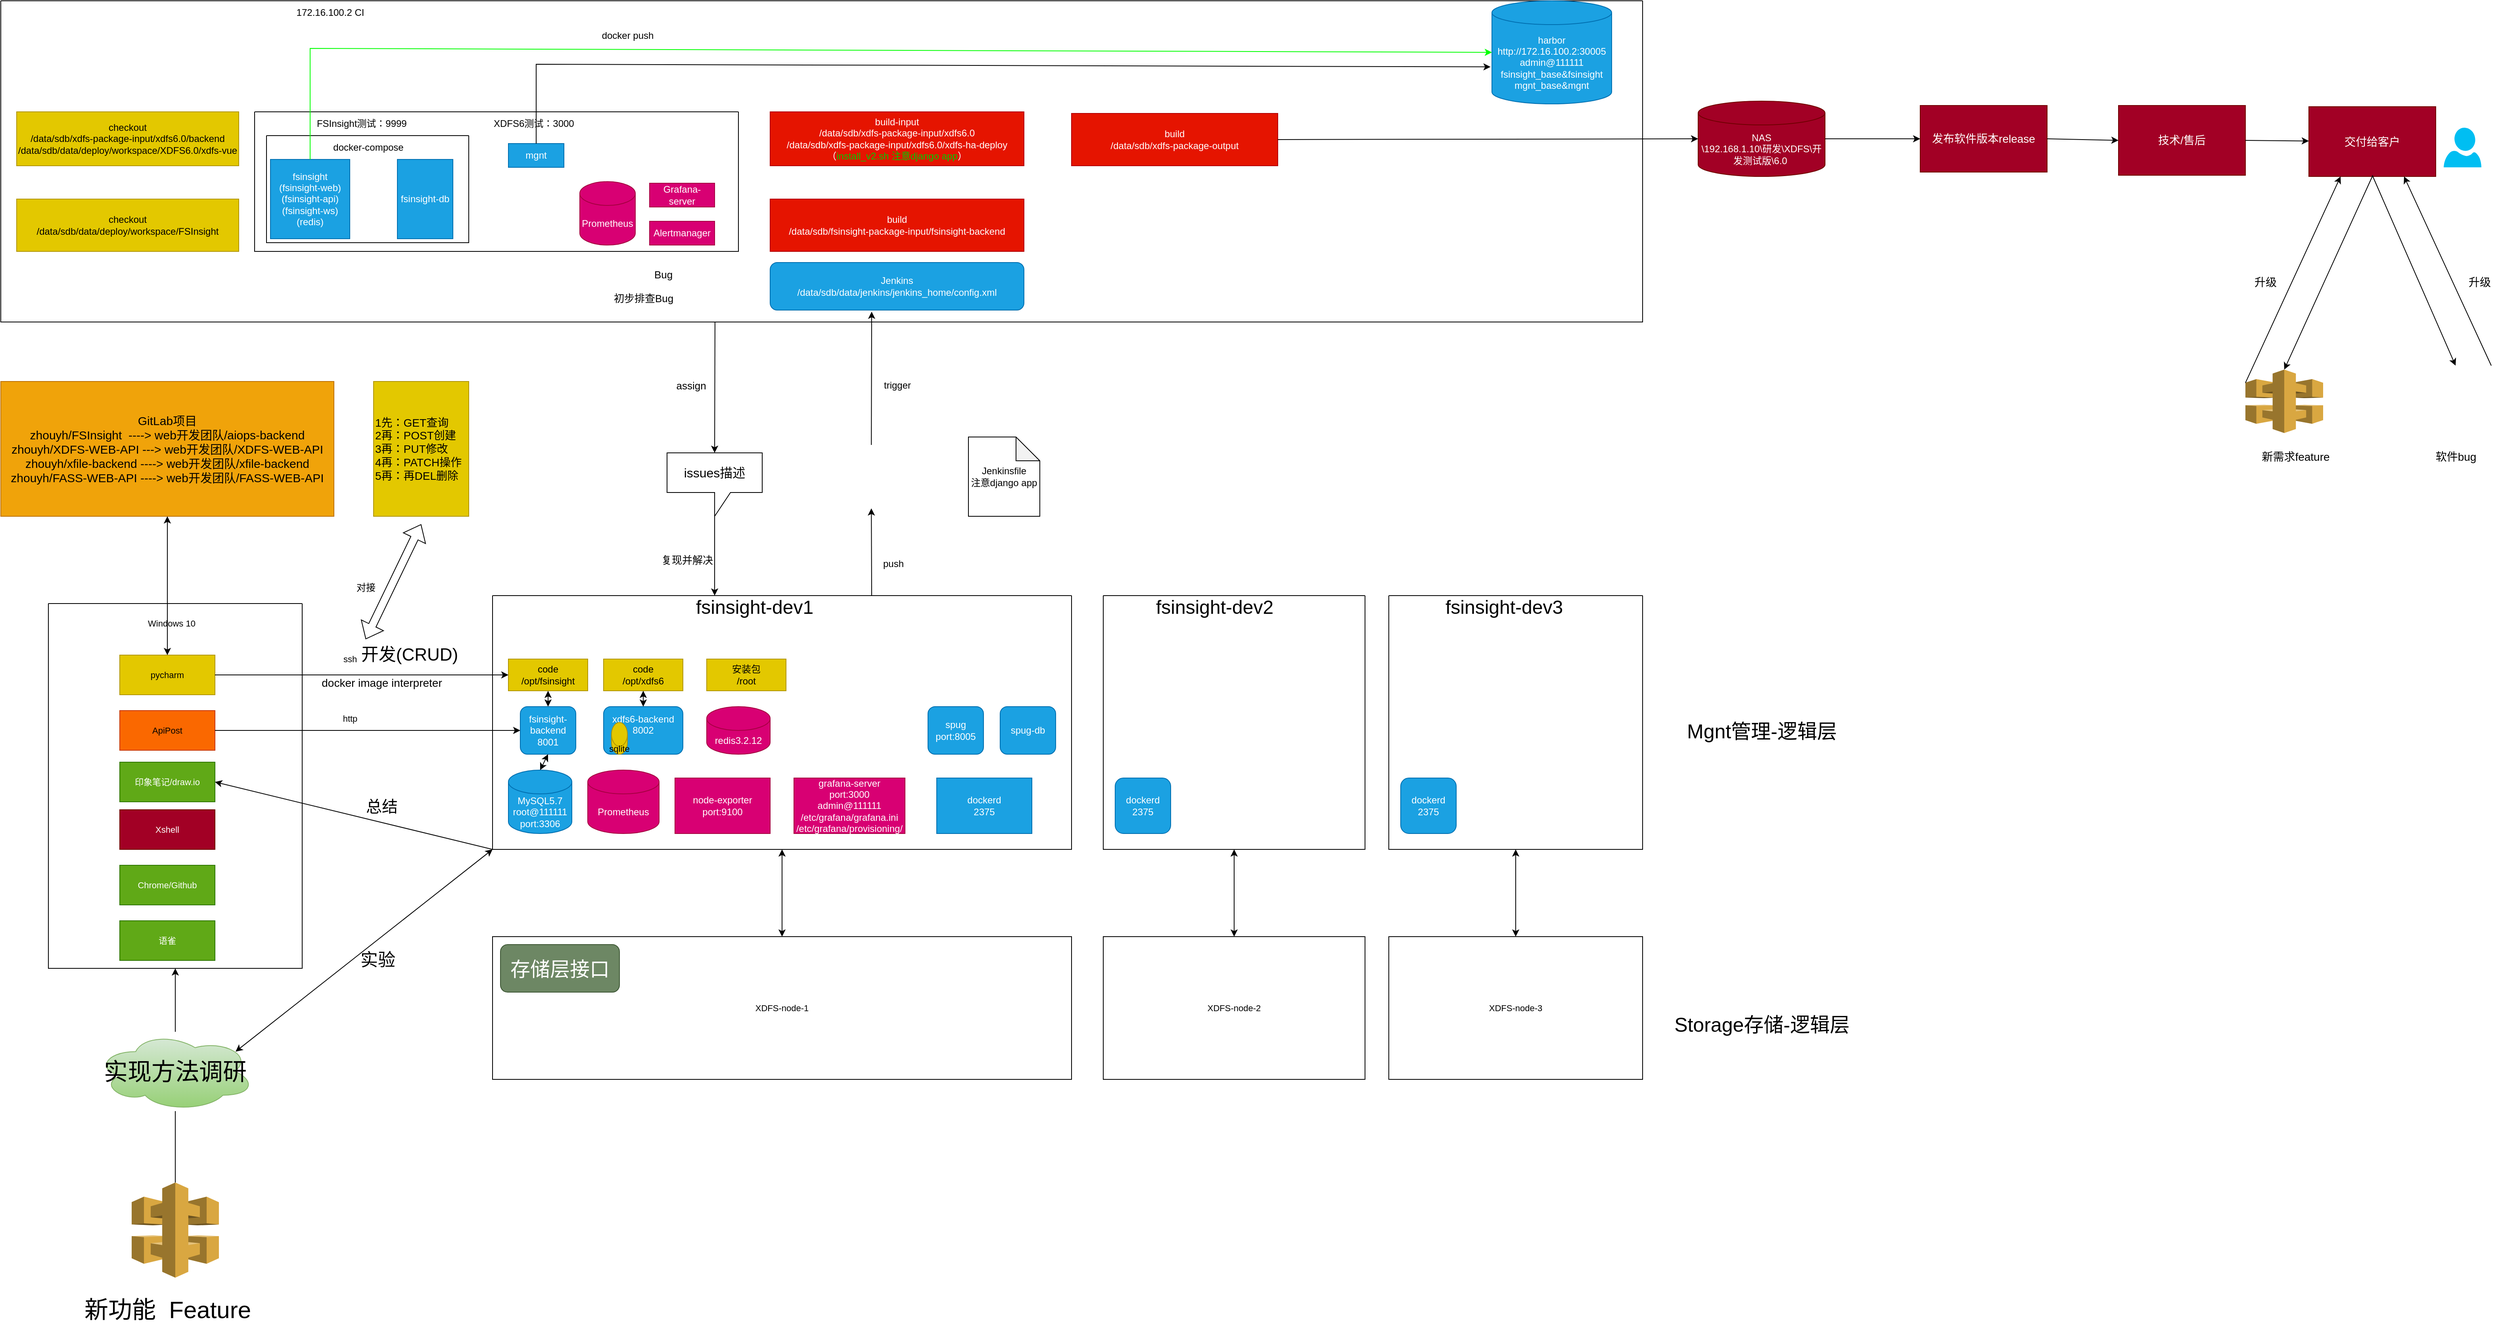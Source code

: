 <mxfile version="20.8.20" type="github">
  <diagram id="FTMYfUYjVG7pnufS5h2L" name="第 1 页">
    <mxGraphModel dx="2001" dy="782" grid="1" gridSize="10" guides="1" tooltips="1" connect="1" arrows="1" fold="1" page="1" pageScale="1" pageWidth="827" pageHeight="1169" math="0" shadow="0">
      <root>
        <mxCell id="0" />
        <mxCell id="1" parent="0" />
        <mxCell id="vSvhDizwMLqlaj25CJx4-2" value="" style="swimlane;startSize=0;" parent="1" vertex="1">
          <mxGeometry x="-170" y="800" width="730" height="320" as="geometry" />
        </mxCell>
        <mxCell id="vSvhDizwMLqlaj25CJx4-3" value="fsinsight-dev1" style="text;html=1;align=center;verticalAlign=middle;resizable=0;points=[];autosize=1;strokeColor=none;fillColor=none;fontSize=24;" parent="vSvhDizwMLqlaj25CJx4-2" vertex="1">
          <mxGeometry x="245" y="-5" width="170" height="40" as="geometry" />
        </mxCell>
        <mxCell id="vSvhDizwMLqlaj25CJx4-12" value="spug&lt;br&gt;port:8005" style="rounded=1;whiteSpace=wrap;html=1;fillColor=#1ba1e2;fontColor=#ffffff;strokeColor=#006EAF;" parent="vSvhDizwMLqlaj25CJx4-2" vertex="1">
          <mxGeometry x="549" y="140" width="70" height="60" as="geometry" />
        </mxCell>
        <mxCell id="vSvhDizwMLqlaj25CJx4-13" value="spug-db" style="rounded=1;whiteSpace=wrap;html=1;fillColor=#1ba1e2;fontColor=#ffffff;strokeColor=#006EAF;" parent="vSvhDizwMLqlaj25CJx4-2" vertex="1">
          <mxGeometry x="640" y="140" width="70" height="60" as="geometry" />
        </mxCell>
        <mxCell id="vSvhDizwMLqlaj25CJx4-15" value="code&lt;br&gt;/opt/fsinsight" style="rounded=0;whiteSpace=wrap;html=1;fillColor=#e3c800;fontColor=#000000;strokeColor=#B09500;" parent="vSvhDizwMLqlaj25CJx4-2" vertex="1">
          <mxGeometry x="20" y="80" width="100" height="40" as="geometry" />
        </mxCell>
        <mxCell id="vSvhDizwMLqlaj25CJx4-16" value="code&lt;br&gt;/opt/xdfs6" style="rounded=0;whiteSpace=wrap;html=1;fillColor=#e3c800;fontColor=#000000;strokeColor=#B09500;" parent="vSvhDizwMLqlaj25CJx4-2" vertex="1">
          <mxGeometry x="140" y="80" width="100" height="40" as="geometry" />
        </mxCell>
        <mxCell id="vSvhDizwMLqlaj25CJx4-17" value="fsinsight-backend&lt;br&gt;8001" style="rounded=1;whiteSpace=wrap;html=1;fillColor=#1ba1e2;fontColor=#ffffff;strokeColor=#006EAF;" parent="vSvhDizwMLqlaj25CJx4-2" vertex="1">
          <mxGeometry x="35" y="140" width="70" height="60" as="geometry" />
        </mxCell>
        <mxCell id="vSvhDizwMLqlaj25CJx4-18" value="xdfs6-backend&lt;br&gt;8002&lt;br&gt;&lt;br&gt;" style="rounded=1;whiteSpace=wrap;html=1;fillColor=#1ba1e2;fontColor=#ffffff;strokeColor=#006EAF;" parent="vSvhDizwMLqlaj25CJx4-2" vertex="1">
          <mxGeometry x="140" y="140" width="100" height="60" as="geometry" />
        </mxCell>
        <mxCell id="BFVZz1PlwPAsUvEPE4qQ-16" value="Prometheus" style="shape=cylinder3;whiteSpace=wrap;html=1;boundedLbl=1;backgroundOutline=1;size=15;fillColor=#d80073;fontColor=#ffffff;strokeColor=#A50040;" parent="vSvhDizwMLqlaj25CJx4-2" vertex="1">
          <mxGeometry x="120" y="220" width="90" height="80" as="geometry" />
        </mxCell>
        <mxCell id="BFVZz1PlwPAsUvEPE4qQ-17" value="MySQL5.7&lt;br&gt;root@111111&lt;br&gt;port:3306" style="shape=cylinder3;whiteSpace=wrap;html=1;boundedLbl=1;backgroundOutline=1;size=15;fillColor=#1ba1e2;fontColor=#ffffff;strokeColor=#006EAF;" parent="vSvhDizwMLqlaj25CJx4-2" vertex="1">
          <mxGeometry x="20" y="220" width="80" height="80" as="geometry" />
        </mxCell>
        <mxCell id="BFVZz1PlwPAsUvEPE4qQ-18" value="node-exporter&lt;br style=&quot;border-color: var(--border-color);&quot;&gt;port:9100" style="rounded=0;whiteSpace=wrap;html=1;fillColor=#d80073;fontColor=#ffffff;strokeColor=#A50040;" parent="vSvhDizwMLqlaj25CJx4-2" vertex="1">
          <mxGeometry x="230" y="230" width="120" height="70" as="geometry" />
        </mxCell>
        <mxCell id="BFVZz1PlwPAsUvEPE4qQ-19" value="grafana-server&lt;br style=&quot;border-color: var(--border-color);&quot;&gt;port:3000&lt;br&gt;admin@111111&lt;br style=&quot;border-color: var(--border-color);&quot;&gt;/etc/grafana/grafana.ini&lt;br style=&quot;border-color: var(--border-color);&quot;&gt;/etc/grafana/provisioning/" style="rounded=0;whiteSpace=wrap;html=1;fillColor=#d80073;fontColor=#ffffff;strokeColor=#A50040;" parent="vSvhDizwMLqlaj25CJx4-2" vertex="1">
          <mxGeometry x="380" y="230" width="140" height="70" as="geometry" />
        </mxCell>
        <mxCell id="BFVZz1PlwPAsUvEPE4qQ-20" value="dockerd&lt;br&gt;2375" style="rounded=0;whiteSpace=wrap;html=1;fillColor=#1ba1e2;fontColor=#ffffff;strokeColor=#006EAF;" parent="vSvhDizwMLqlaj25CJx4-2" vertex="1">
          <mxGeometry x="560" y="230" width="120" height="70" as="geometry" />
        </mxCell>
        <mxCell id="BFVZz1PlwPAsUvEPE4qQ-26" value="" style="endArrow=classic;startArrow=classic;html=1;rounded=0;entryX=0.5;entryY=1;entryDx=0;entryDy=0;exitX=0.5;exitY=0;exitDx=0;exitDy=0;" parent="vSvhDizwMLqlaj25CJx4-2" source="vSvhDizwMLqlaj25CJx4-17" target="vSvhDizwMLqlaj25CJx4-15" edge="1">
          <mxGeometry width="50" height="50" relative="1" as="geometry">
            <mxPoint x="230" y="250" as="sourcePoint" />
            <mxPoint x="280" y="200" as="targetPoint" />
          </mxGeometry>
        </mxCell>
        <mxCell id="BFVZz1PlwPAsUvEPE4qQ-27" value="" style="endArrow=classic;startArrow=classic;html=1;rounded=0;entryX=0.5;entryY=1;entryDx=0;entryDy=0;exitX=0.5;exitY=0;exitDx=0;exitDy=0;" parent="vSvhDizwMLqlaj25CJx4-2" source="vSvhDizwMLqlaj25CJx4-18" target="vSvhDizwMLqlaj25CJx4-16" edge="1">
          <mxGeometry width="50" height="50" relative="1" as="geometry">
            <mxPoint x="230" y="250" as="sourcePoint" />
            <mxPoint x="280" y="200" as="targetPoint" />
          </mxGeometry>
        </mxCell>
        <mxCell id="BFVZz1PlwPAsUvEPE4qQ-32" value="&lt;font style=&quot;font-size: 11px;&quot;&gt;sqlite&lt;/font&gt;" style="shape=cylinder3;whiteSpace=wrap;html=1;boundedLbl=1;backgroundOutline=1;size=15;fillColor=#e3c800;fontColor=#000000;strokeColor=#B09500;" parent="vSvhDizwMLqlaj25CJx4-2" vertex="1">
          <mxGeometry x="150" y="160" width="20" height="40" as="geometry" />
        </mxCell>
        <mxCell id="BFVZz1PlwPAsUvEPE4qQ-56" value="" style="endArrow=classic;startArrow=classic;html=1;rounded=0;fontSize=13;exitX=0.5;exitY=0;exitDx=0;exitDy=0;exitPerimeter=0;entryX=0.5;entryY=1;entryDx=0;entryDy=0;" parent="vSvhDizwMLqlaj25CJx4-2" source="BFVZz1PlwPAsUvEPE4qQ-17" target="vSvhDizwMLqlaj25CJx4-17" edge="1">
          <mxGeometry width="50" height="50" relative="1" as="geometry">
            <mxPoint x="250" y="280" as="sourcePoint" />
            <mxPoint x="300" y="230" as="targetPoint" />
          </mxGeometry>
        </mxCell>
        <mxCell id="BFVZz1PlwPAsUvEPE4qQ-57" value="安装包&lt;br&gt;/root" style="rounded=0;whiteSpace=wrap;html=1;fillColor=#e3c800;fontColor=#000000;strokeColor=#B09500;" parent="vSvhDizwMLqlaj25CJx4-2" vertex="1">
          <mxGeometry x="270" y="80" width="100" height="40" as="geometry" />
        </mxCell>
        <mxCell id="BFVZz1PlwPAsUvEPE4qQ-99" value="redis3.2.12" style="shape=cylinder3;whiteSpace=wrap;html=1;boundedLbl=1;backgroundOutline=1;size=15;fillColor=#d80073;fontColor=#ffffff;strokeColor=#A50040;" parent="vSvhDizwMLqlaj25CJx4-2" vertex="1">
          <mxGeometry x="270" y="140" width="80" height="60" as="geometry" />
        </mxCell>
        <mxCell id="vSvhDizwMLqlaj25CJx4-4" value="" style="swimlane;startSize=0;" parent="1" vertex="1">
          <mxGeometry x="600" y="800" width="330" height="320" as="geometry" />
        </mxCell>
        <mxCell id="vSvhDizwMLqlaj25CJx4-5" value="fsinsight-dev2" style="text;html=1;align=center;verticalAlign=middle;resizable=0;points=[];autosize=1;strokeColor=none;fillColor=none;fontSize=24;" parent="vSvhDizwMLqlaj25CJx4-4" vertex="1">
          <mxGeometry x="55" y="-5" width="170" height="40" as="geometry" />
        </mxCell>
        <mxCell id="vSvhDizwMLqlaj25CJx4-27" value="dockerd&lt;br&gt;2375" style="rounded=1;whiteSpace=wrap;html=1;fillColor=#1ba1e2;fontColor=#ffffff;strokeColor=#006EAF;" parent="vSvhDizwMLqlaj25CJx4-4" vertex="1">
          <mxGeometry x="15" y="230" width="70" height="70" as="geometry" />
        </mxCell>
        <mxCell id="vSvhDizwMLqlaj25CJx4-6" value="" style="swimlane;startSize=0;" parent="1" vertex="1">
          <mxGeometry x="960" y="800" width="320" height="320" as="geometry" />
        </mxCell>
        <mxCell id="vSvhDizwMLqlaj25CJx4-7" value="fsinsight-dev3" style="text;html=1;align=center;verticalAlign=middle;resizable=0;points=[];autosize=1;strokeColor=none;fillColor=none;fontSize=24;" parent="vSvhDizwMLqlaj25CJx4-6" vertex="1">
          <mxGeometry x="60" y="-5" width="170" height="40" as="geometry" />
        </mxCell>
        <mxCell id="vSvhDizwMLqlaj25CJx4-28" value="dockerd&lt;br&gt;2375" style="rounded=1;whiteSpace=wrap;html=1;fillColor=#1ba1e2;fontColor=#ffffff;strokeColor=#006EAF;" parent="vSvhDizwMLqlaj25CJx4-6" vertex="1">
          <mxGeometry x="15" y="230" width="70" height="70" as="geometry" />
        </mxCell>
        <mxCell id="vSvhDizwMLqlaj25CJx4-19" value="" style="swimlane;startSize=0;fillColor=#FFFFFF;fontColor=#ffffff;strokeColor=#000000;" parent="1" vertex="1">
          <mxGeometry x="-790" y="50" width="2070" height="405" as="geometry" />
        </mxCell>
        <mxCell id="vSvhDizwMLqlaj25CJx4-21" value="Jenkins&lt;br&gt;/data/sdb/data/jenkins/jenkins_home/config.xml" style="rounded=1;whiteSpace=wrap;html=1;fillColor=#1ba1e2;fontColor=#ffffff;strokeColor=#006EAF;" parent="vSvhDizwMLqlaj25CJx4-19" vertex="1">
          <mxGeometry x="970" y="330" width="320" height="60" as="geometry" />
        </mxCell>
        <mxCell id="vSvhDizwMLqlaj25CJx4-22" value="checkout&lt;br&gt;/data/sdb/data/deploy/workspace/FSInsight" style="rounded=0;whiteSpace=wrap;html=1;fillColor=#e3c800;fontColor=#000000;strokeColor=#B09500;" parent="vSvhDizwMLqlaj25CJx4-19" vertex="1">
          <mxGeometry x="20" y="250" width="280" height="66" as="geometry" />
        </mxCell>
        <mxCell id="vSvhDizwMLqlaj25CJx4-23" value="checkout&lt;br&gt;/data/sdb/xdfs-package-input/xdfs6.0/backend&lt;br&gt;/data/sdb/data/deploy/workspace/XDFS6.0/xdfs-vue" style="rounded=0;whiteSpace=wrap;html=1;fillColor=#e3c800;fontColor=#000000;strokeColor=#B09500;" parent="vSvhDizwMLqlaj25CJx4-19" vertex="1">
          <mxGeometry x="20" y="140" width="280" height="68" as="geometry" />
        </mxCell>
        <mxCell id="vSvhDizwMLqlaj25CJx4-24" value="build&lt;br&gt;/data/sdb/fsinsight-package-input/fsinsight-backend" style="rounded=0;whiteSpace=wrap;html=1;fillColor=#e51400;fontColor=#ffffff;strokeColor=#B20000;" parent="vSvhDizwMLqlaj25CJx4-19" vertex="1">
          <mxGeometry x="970" y="250" width="320" height="66" as="geometry" />
        </mxCell>
        <mxCell id="vSvhDizwMLqlaj25CJx4-25" value="build-input&lt;br&gt;/data/sdb/xdfs-package-input/xdfs6.0&lt;br&gt;/data/sdb/xdfs-package-input/xdfs6.0/xdfs-ha-deploy&lt;br&gt;（&lt;font color=&quot;#00cc00&quot;&gt;install_v2.sh 注意django app&lt;/font&gt;）" style="rounded=0;whiteSpace=wrap;html=1;fillColor=#e51400;fontColor=#ffffff;strokeColor=#B20000;" parent="vSvhDizwMLqlaj25CJx4-19" vertex="1">
          <mxGeometry x="970" y="140" width="320" height="68" as="geometry" />
        </mxCell>
        <mxCell id="vSvhDizwMLqlaj25CJx4-26" value="172.16.100.2 CI" style="text;html=1;align=center;verticalAlign=middle;resizable=0;points=[];autosize=1;strokeColor=none;fillColor=none;" parent="vSvhDizwMLqlaj25CJx4-19" vertex="1">
          <mxGeometry x="360" width="110" height="30" as="geometry" />
        </mxCell>
        <mxCell id="BFVZz1PlwPAsUvEPE4qQ-6" value="harbor&lt;br&gt;http://172.16.100.2:30005&lt;br&gt;admin@111111&lt;br&gt;fsinsight_base&amp;amp;fsinsight&lt;br&gt;mgnt_base&amp;amp;mgnt" style="shape=cylinder3;whiteSpace=wrap;html=1;boundedLbl=1;backgroundOutline=1;size=15;fillColor=#1ba1e2;fontColor=#ffffff;strokeColor=#006EAF;" parent="vSvhDizwMLqlaj25CJx4-19" vertex="1">
          <mxGeometry x="1880" width="151" height="130" as="geometry" />
        </mxCell>
        <mxCell id="BFVZz1PlwPAsUvEPE4qQ-7" value="" style="swimlane;startSize=0;" parent="vSvhDizwMLqlaj25CJx4-19" vertex="1">
          <mxGeometry x="320" y="140" width="610" height="176" as="geometry" />
        </mxCell>
        <mxCell id="BFVZz1PlwPAsUvEPE4qQ-8" value="FSInsight测试：9999&amp;nbsp;&amp;nbsp;" style="text;html=1;align=center;verticalAlign=middle;resizable=0;points=[];autosize=1;strokeColor=none;fillColor=none;" parent="BFVZz1PlwPAsUvEPE4qQ-7" vertex="1">
          <mxGeometry x="67.58" width="140" height="30" as="geometry" />
        </mxCell>
        <mxCell id="BFVZz1PlwPAsUvEPE4qQ-10" value="Prometheus" style="shape=cylinder3;whiteSpace=wrap;html=1;boundedLbl=1;backgroundOutline=1;size=15;fillColor=#d80073;fontColor=#ffffff;strokeColor=#A50040;" parent="BFVZz1PlwPAsUvEPE4qQ-7" vertex="1">
          <mxGeometry x="410" y="88" width="70" height="80" as="geometry" />
        </mxCell>
        <mxCell id="BFVZz1PlwPAsUvEPE4qQ-11" value="Alertmanager" style="rounded=0;whiteSpace=wrap;html=1;fillColor=#d80073;fontColor=#ffffff;strokeColor=#A50040;" parent="BFVZz1PlwPAsUvEPE4qQ-7" vertex="1">
          <mxGeometry x="498" y="138" width="82" height="30" as="geometry" />
        </mxCell>
        <mxCell id="BFVZz1PlwPAsUvEPE4qQ-12" value="Grafana-server" style="rounded=0;whiteSpace=wrap;html=1;fillColor=#d80073;fontColor=#ffffff;strokeColor=#A50040;" parent="BFVZz1PlwPAsUvEPE4qQ-7" vertex="1">
          <mxGeometry x="498" y="90" width="82" height="30" as="geometry" />
        </mxCell>
        <mxCell id="BFVZz1PlwPAsUvEPE4qQ-15" value="mgnt" style="rounded=0;whiteSpace=wrap;html=1;fillColor=#1ba1e2;fontColor=#ffffff;strokeColor=#006EAF;" parent="BFVZz1PlwPAsUvEPE4qQ-7" vertex="1">
          <mxGeometry x="320" y="40" width="70" height="30" as="geometry" />
        </mxCell>
        <mxCell id="g5A8tSMMiwnT3m2xEH7A-10" value="XDFS6测试：3000&amp;nbsp;&amp;nbsp;" style="text;html=1;align=center;verticalAlign=middle;resizable=0;points=[];autosize=1;strokeColor=none;fillColor=none;" vertex="1" parent="BFVZz1PlwPAsUvEPE4qQ-7">
          <mxGeometry x="290" width="130" height="30" as="geometry" />
        </mxCell>
        <mxCell id="g5A8tSMMiwnT3m2xEH7A-11" value="" style="swimlane;startSize=0;strokeColor=#000000;fontSize=12;fontColor=#000000;fillColor=#FFFFFF;" vertex="1" parent="BFVZz1PlwPAsUvEPE4qQ-7">
          <mxGeometry x="15" y="30" width="255" height="135" as="geometry" />
        </mxCell>
        <mxCell id="g5A8tSMMiwnT3m2xEH7A-12" value="fsinsight-db" style="rounded=0;whiteSpace=wrap;html=1;fillColor=#1ba1e2;fontColor=#ffffff;strokeColor=#006EAF;" vertex="1" parent="g5A8tSMMiwnT3m2xEH7A-11">
          <mxGeometry x="165" y="30" width="70" height="100" as="geometry" />
        </mxCell>
        <mxCell id="BFVZz1PlwPAsUvEPE4qQ-14" value="fsinsight&lt;br&gt;(fsinsight-web)&lt;br&gt;(fsinsight-api)&lt;br&gt;(fsinsight-ws)&lt;br&gt;(redis)" style="rounded=0;whiteSpace=wrap;html=1;fillColor=#1ba1e2;fontColor=#ffffff;strokeColor=#006EAF;" parent="g5A8tSMMiwnT3m2xEH7A-11" vertex="1">
          <mxGeometry x="5" y="30" width="100" height="100" as="geometry" />
        </mxCell>
        <mxCell id="g5A8tSMMiwnT3m2xEH7A-13" value="docker-compose" style="text;html=1;align=center;verticalAlign=middle;resizable=0;points=[];autosize=1;strokeColor=none;fillColor=none;" vertex="1" parent="g5A8tSMMiwnT3m2xEH7A-11">
          <mxGeometry x="72.5" width="110" height="30" as="geometry" />
        </mxCell>
        <mxCell id="BFVZz1PlwPAsUvEPE4qQ-21" value="build&lt;br&gt;/data/sdb/xdfs-package-output" style="rounded=0;whiteSpace=wrap;html=1;fillColor=#e51400;fontColor=#ffffff;strokeColor=#B20000;" parent="vSvhDizwMLqlaj25CJx4-19" vertex="1">
          <mxGeometry x="1350" y="142" width="260" height="66" as="geometry" />
        </mxCell>
        <mxCell id="BFVZz1PlwPAsUvEPE4qQ-51" value="" style="shape=image;html=1;verticalAlign=top;verticalLabelPosition=bottom;labelBackgroundColor=#ffffff;imageAspect=0;aspect=fixed;image=https://cdn2.iconfinder.com/data/icons/boxicons-solid-vol-1/24/bxs-bug-128.png;fontSize=13;" parent="vSvhDizwMLqlaj25CJx4-19" vertex="1">
          <mxGeometry x="860" y="335" width="50" height="50" as="geometry" />
        </mxCell>
        <mxCell id="BFVZz1PlwPAsUvEPE4qQ-52" value="Bug" style="text;html=1;align=center;verticalAlign=middle;resizable=0;points=[];autosize=1;strokeColor=none;fillColor=none;fontSize=13;" parent="vSvhDizwMLqlaj25CJx4-19" vertex="1">
          <mxGeometry x="810" y="330" width="50" height="30" as="geometry" />
        </mxCell>
        <mxCell id="BFVZz1PlwPAsUvEPE4qQ-53" value="初步排查Bug" style="text;html=1;align=center;verticalAlign=middle;resizable=0;points=[];autosize=1;strokeColor=none;fillColor=none;fontSize=13;" parent="vSvhDizwMLqlaj25CJx4-19" vertex="1">
          <mxGeometry x="760" y="360" width="100" height="30" as="geometry" />
        </mxCell>
        <mxCell id="g5A8tSMMiwnT3m2xEH7A-4" value="" style="endArrow=classic;html=1;rounded=0;fontSize=24;exitX=0.5;exitY=0;exitDx=0;exitDy=0;entryX=0;entryY=0.5;entryDx=0;entryDy=0;entryPerimeter=0;strokeColor=#00FF00;" edge="1" parent="vSvhDizwMLqlaj25CJx4-19" source="BFVZz1PlwPAsUvEPE4qQ-14" target="BFVZz1PlwPAsUvEPE4qQ-6">
          <mxGeometry width="50" height="50" relative="1" as="geometry">
            <mxPoint x="1230" y="590" as="sourcePoint" />
            <mxPoint x="1280" y="540" as="targetPoint" />
            <Array as="points">
              <mxPoint x="390" y="60" />
            </Array>
          </mxGeometry>
        </mxCell>
        <mxCell id="g5A8tSMMiwnT3m2xEH7A-6" value="" style="endArrow=classic;html=1;rounded=0;strokeColor=#000000;fontSize=24;fontColor=#00FF00;exitX=0.5;exitY=0;exitDx=0;exitDy=0;entryX=-0.011;entryY=0.641;entryDx=0;entryDy=0;entryPerimeter=0;" edge="1" parent="vSvhDizwMLqlaj25CJx4-19" source="BFVZz1PlwPAsUvEPE4qQ-15" target="BFVZz1PlwPAsUvEPE4qQ-6">
          <mxGeometry width="50" height="50" relative="1" as="geometry">
            <mxPoint x="840" y="390" as="sourcePoint" />
            <mxPoint x="890" y="340" as="targetPoint" />
            <Array as="points">
              <mxPoint x="675" y="80" />
            </Array>
          </mxGeometry>
        </mxCell>
        <mxCell id="g5A8tSMMiwnT3m2xEH7A-9" value="&lt;font style=&quot;font-size: 12px;&quot;&gt;docker push&lt;/font&gt;" style="text;html=1;align=center;verticalAlign=middle;resizable=0;points=[];autosize=1;strokeColor=none;fillColor=none;fontSize=24;fontColor=#000000;" vertex="1" parent="vSvhDizwMLqlaj25CJx4-19">
          <mxGeometry x="745" y="20" width="90" height="40" as="geometry" />
        </mxCell>
        <mxCell id="BFVZz1PlwPAsUvEPE4qQ-3" value="" style="shape=image;verticalLabelPosition=bottom;labelBackgroundColor=default;verticalAlign=top;aspect=fixed;imageAspect=0;image=https://cdn2.downdetector.com/static/uploads/logo/gitlab.png;" parent="1" vertex="1">
          <mxGeometry x="202" y="610" width="211.17" height="80" as="geometry" />
        </mxCell>
        <mxCell id="BFVZz1PlwPAsUvEPE4qQ-4" value="" style="endArrow=classic;html=1;rounded=0;entryX=0.5;entryY=1;entryDx=0;entryDy=0;" parent="1" target="BFVZz1PlwPAsUvEPE4qQ-3" edge="1">
          <mxGeometry width="50" height="50" relative="1" as="geometry">
            <mxPoint x="308" y="800" as="sourcePoint" />
            <mxPoint x="400" y="760" as="targetPoint" />
          </mxGeometry>
        </mxCell>
        <mxCell id="BFVZz1PlwPAsUvEPE4qQ-5" value="" style="endArrow=classic;html=1;rounded=0;exitX=0.5;exitY=0;exitDx=0;exitDy=0;" parent="1" source="BFVZz1PlwPAsUvEPE4qQ-3" edge="1">
          <mxGeometry width="50" height="50" relative="1" as="geometry">
            <mxPoint x="350" y="810" as="sourcePoint" />
            <mxPoint x="308" y="442" as="targetPoint" />
          </mxGeometry>
        </mxCell>
        <mxCell id="BFVZz1PlwPAsUvEPE4qQ-25" value="Jenkinsfile&lt;br&gt;注意django app" style="shape=note;whiteSpace=wrap;html=1;backgroundOutline=1;darkOpacity=0.05;" parent="1" vertex="1">
          <mxGeometry x="430" y="600" width="90" height="100" as="geometry" />
        </mxCell>
        <mxCell id="BFVZz1PlwPAsUvEPE4qQ-28" value="NAS&lt;br&gt;\192.168.1.10\研发\XDFS\开发测试版\6.0&amp;nbsp;" style="shape=cylinder3;whiteSpace=wrap;html=1;boundedLbl=1;backgroundOutline=1;size=15;fillColor=#a20025;fontColor=#ffffff;strokeColor=#6F0000;" parent="1" vertex="1">
          <mxGeometry x="1350" y="176.5" width="160" height="95" as="geometry" />
        </mxCell>
        <mxCell id="BFVZz1PlwPAsUvEPE4qQ-29" value="" style="endArrow=classic;html=1;rounded=0;exitX=1;exitY=0.5;exitDx=0;exitDy=0;entryX=0;entryY=0.5;entryDx=0;entryDy=0;entryPerimeter=0;" parent="1" source="BFVZz1PlwPAsUvEPE4qQ-21" target="BFVZz1PlwPAsUvEPE4qQ-28" edge="1">
          <mxGeometry width="50" height="50" relative="1" as="geometry">
            <mxPoint x="1000" y="550" as="sourcePoint" />
            <mxPoint x="1050" y="500" as="targetPoint" />
          </mxGeometry>
        </mxCell>
        <mxCell id="BFVZz1PlwPAsUvEPE4qQ-30" value="push" style="text;html=1;align=center;verticalAlign=middle;resizable=0;points=[];autosize=1;strokeColor=none;fillColor=none;" parent="1" vertex="1">
          <mxGeometry x="310" y="745" width="50" height="30" as="geometry" />
        </mxCell>
        <mxCell id="BFVZz1PlwPAsUvEPE4qQ-31" value="trigger" style="text;html=1;align=center;verticalAlign=middle;resizable=0;points=[];autosize=1;strokeColor=none;fillColor=none;" parent="1" vertex="1">
          <mxGeometry x="310" y="520" width="60" height="30" as="geometry" />
        </mxCell>
        <mxCell id="BFVZz1PlwPAsUvEPE4qQ-33" value="XDFS-node-1" style="rounded=0;whiteSpace=wrap;html=1;fontSize=11;" parent="1" vertex="1">
          <mxGeometry x="-170" y="1230" width="730" height="180" as="geometry" />
        </mxCell>
        <mxCell id="BFVZz1PlwPAsUvEPE4qQ-34" value="XDFS-node-2" style="rounded=0;whiteSpace=wrap;html=1;fontSize=11;" parent="1" vertex="1">
          <mxGeometry x="600" y="1230" width="330" height="180" as="geometry" />
        </mxCell>
        <mxCell id="BFVZz1PlwPAsUvEPE4qQ-35" value="XDFS-node-3" style="rounded=0;whiteSpace=wrap;html=1;fontSize=11;" parent="1" vertex="1">
          <mxGeometry x="960" y="1230" width="320" height="180" as="geometry" />
        </mxCell>
        <mxCell id="BFVZz1PlwPAsUvEPE4qQ-36" value="" style="swimlane;startSize=0;fontSize=11;" parent="1" vertex="1">
          <mxGeometry x="-730" y="810" width="320" height="460" as="geometry" />
        </mxCell>
        <mxCell id="BFVZz1PlwPAsUvEPE4qQ-37" value="pycharm" style="rounded=0;whiteSpace=wrap;html=1;fontSize=11;fillColor=#e3c800;fontColor=#000000;strokeColor=#B09500;" parent="BFVZz1PlwPAsUvEPE4qQ-36" vertex="1">
          <mxGeometry x="90" y="65" width="120" height="50" as="geometry" />
        </mxCell>
        <mxCell id="BFVZz1PlwPAsUvEPE4qQ-38" value="ApiPost" style="rounded=0;whiteSpace=wrap;html=1;fontSize=11;fillColor=#fa6800;fontColor=#000000;strokeColor=#C73500;" parent="BFVZz1PlwPAsUvEPE4qQ-36" vertex="1">
          <mxGeometry x="90" y="135" width="120" height="50" as="geometry" />
        </mxCell>
        <mxCell id="BFVZz1PlwPAsUvEPE4qQ-39" value="印象笔记/draw.io" style="rounded=0;whiteSpace=wrap;html=1;fontSize=11;fillColor=#60a917;fontColor=#ffffff;strokeColor=#2D7600;" parent="BFVZz1PlwPAsUvEPE4qQ-36" vertex="1">
          <mxGeometry x="90" y="200" width="120" height="50" as="geometry" />
        </mxCell>
        <mxCell id="BFVZz1PlwPAsUvEPE4qQ-44" value="Windows 10" style="text;html=1;align=center;verticalAlign=middle;resizable=0;points=[];autosize=1;strokeColor=none;fillColor=none;fontSize=11;" parent="BFVZz1PlwPAsUvEPE4qQ-36" vertex="1">
          <mxGeometry x="110" y="10" width="90" height="30" as="geometry" />
        </mxCell>
        <mxCell id="BFVZz1PlwPAsUvEPE4qQ-45" value="Xshell" style="rounded=0;whiteSpace=wrap;html=1;fontSize=11;fillColor=#a20025;fontColor=#ffffff;strokeColor=#6F0000;" parent="BFVZz1PlwPAsUvEPE4qQ-36" vertex="1">
          <mxGeometry x="90" y="260" width="120" height="50" as="geometry" />
        </mxCell>
        <mxCell id="BFVZz1PlwPAsUvEPE4qQ-58" value="Chrome/Github" style="rounded=0;whiteSpace=wrap;html=1;fontSize=11;fillColor=#60a917;fontColor=#ffffff;strokeColor=#2D7600;" parent="BFVZz1PlwPAsUvEPE4qQ-36" vertex="1">
          <mxGeometry x="90" y="330" width="120" height="50" as="geometry" />
        </mxCell>
        <mxCell id="NU3CGl9o4t8RzsglqHRR-1" value="语雀" style="rounded=0;whiteSpace=wrap;html=1;fontSize=11;fillColor=#60a917;fontColor=#ffffff;strokeColor=#2D7600;" parent="BFVZz1PlwPAsUvEPE4qQ-36" vertex="1">
          <mxGeometry x="90" y="400" width="120" height="50" as="geometry" />
        </mxCell>
        <mxCell id="BFVZz1PlwPAsUvEPE4qQ-40" value="" style="endArrow=classic;html=1;rounded=0;fontSize=11;exitX=1;exitY=0.5;exitDx=0;exitDy=0;entryX=0;entryY=0.5;entryDx=0;entryDy=0;" parent="1" source="BFVZz1PlwPAsUvEPE4qQ-37" target="vSvhDizwMLqlaj25CJx4-15" edge="1">
          <mxGeometry width="50" height="50" relative="1" as="geometry">
            <mxPoint x="-350" y="490" as="sourcePoint" />
            <mxPoint x="-300" y="440" as="targetPoint" />
          </mxGeometry>
        </mxCell>
        <mxCell id="BFVZz1PlwPAsUvEPE4qQ-41" value="ssh" style="text;html=1;align=center;verticalAlign=middle;resizable=0;points=[];autosize=1;strokeColor=none;fillColor=none;fontSize=11;" parent="1" vertex="1">
          <mxGeometry x="-370" y="865" width="40" height="30" as="geometry" />
        </mxCell>
        <mxCell id="BFVZz1PlwPAsUvEPE4qQ-42" value="" style="endArrow=classic;html=1;rounded=0;fontSize=11;exitX=1;exitY=0.5;exitDx=0;exitDy=0;entryX=0;entryY=0.5;entryDx=0;entryDy=0;" parent="1" source="BFVZz1PlwPAsUvEPE4qQ-38" target="vSvhDizwMLqlaj25CJx4-17" edge="1">
          <mxGeometry width="50" height="50" relative="1" as="geometry">
            <mxPoint x="-350" y="620" as="sourcePoint" />
            <mxPoint x="-300" y="570" as="targetPoint" />
          </mxGeometry>
        </mxCell>
        <mxCell id="BFVZz1PlwPAsUvEPE4qQ-43" value="http" style="text;html=1;align=center;verticalAlign=middle;resizable=0;points=[];autosize=1;strokeColor=none;fillColor=none;fontSize=11;" parent="1" vertex="1">
          <mxGeometry x="-370" y="940" width="40" height="30" as="geometry" />
        </mxCell>
        <mxCell id="BFVZz1PlwPAsUvEPE4qQ-48" value="&lt;font style=&quot;font-size: 16px;&quot;&gt;issues描述&lt;/font&gt;" style="shape=callout;whiteSpace=wrap;html=1;perimeter=calloutPerimeter;fontSize=11;" parent="1" vertex="1">
          <mxGeometry x="50" y="620" width="120" height="80" as="geometry" />
        </mxCell>
        <mxCell id="BFVZz1PlwPAsUvEPE4qQ-49" value="" style="endArrow=classic;html=1;rounded=0;fontSize=16;entryX=0.5;entryY=0;entryDx=0;entryDy=0;entryPerimeter=0;exitX=0.435;exitY=1.001;exitDx=0;exitDy=0;exitPerimeter=0;" parent="1" source="vSvhDizwMLqlaj25CJx4-19" target="BFVZz1PlwPAsUvEPE4qQ-48" edge="1">
          <mxGeometry width="50" height="50" relative="1" as="geometry">
            <mxPoint x="110" y="460" as="sourcePoint" />
            <mxPoint x="30" y="590" as="targetPoint" />
          </mxGeometry>
        </mxCell>
        <mxCell id="BFVZz1PlwPAsUvEPE4qQ-50" value="assign" style="text;html=1;align=center;verticalAlign=middle;resizable=0;points=[];autosize=1;strokeColor=none;fillColor=none;fontSize=13;" parent="1" vertex="1">
          <mxGeometry x="50" y="520" width="60" height="30" as="geometry" />
        </mxCell>
        <mxCell id="BFVZz1PlwPAsUvEPE4qQ-54" value="" style="endArrow=classic;html=1;rounded=0;fontSize=13;exitX=0;exitY=0;exitDx=60;exitDy=80;exitPerimeter=0;entryX=0.206;entryY=0.125;entryDx=0;entryDy=0;entryPerimeter=0;" parent="1" source="BFVZz1PlwPAsUvEPE4qQ-48" target="vSvhDizwMLqlaj25CJx4-3" edge="1">
          <mxGeometry width="50" height="50" relative="1" as="geometry">
            <mxPoint x="80" y="830" as="sourcePoint" />
            <mxPoint x="130" y="780" as="targetPoint" />
          </mxGeometry>
        </mxCell>
        <mxCell id="BFVZz1PlwPAsUvEPE4qQ-55" value="复现并解决" style="text;html=1;align=center;verticalAlign=middle;resizable=0;points=[];autosize=1;strokeColor=none;fillColor=none;fontSize=13;" parent="1" vertex="1">
          <mxGeometry x="30" y="740" width="90" height="30" as="geometry" />
        </mxCell>
        <mxCell id="BFVZz1PlwPAsUvEPE4qQ-59" value="GitLab项目&lt;br style=&quot;font-size: 15px;&quot;&gt;zhouyh/FSInsight&amp;nbsp; ----&amp;gt; web开发团队/aiops-backend&lt;br style=&quot;font-size: 15px;&quot;&gt;zhouyh/XDFS-WEB-API ---&amp;gt; web开发团队/XDFS-WEB-API&lt;br style=&quot;font-size: 15px;&quot;&gt;zhouyh/xfile-backend ----&amp;gt; web开发团队/xfile-backend&lt;br style=&quot;font-size: 15px;&quot;&gt;zhouyh/FASS-WEB-API ----&amp;gt; web开发团队/FASS-WEB-API" style="rounded=0;whiteSpace=wrap;html=1;fontSize=15;fillColor=#f0a30a;fontColor=#000000;strokeColor=#BD7000;" parent="1" vertex="1">
          <mxGeometry x="-790" y="530" width="420" height="170" as="geometry" />
        </mxCell>
        <mxCell id="BFVZz1PlwPAsUvEPE4qQ-60" value="" style="endArrow=classic;startArrow=classic;html=1;rounded=0;fontSize=15;exitX=0.5;exitY=0;exitDx=0;exitDy=0;entryX=0.5;entryY=1;entryDx=0;entryDy=0;" parent="1" source="BFVZz1PlwPAsUvEPE4qQ-37" target="BFVZz1PlwPAsUvEPE4qQ-59" edge="1">
          <mxGeometry width="50" height="50" relative="1" as="geometry">
            <mxPoint x="-260" y="590" as="sourcePoint" />
            <mxPoint x="-210" y="540" as="targetPoint" />
          </mxGeometry>
        </mxCell>
        <mxCell id="BFVZz1PlwPAsUvEPE4qQ-61" value="Storage存储-逻辑层" style="text;html=1;align=center;verticalAlign=middle;resizable=0;points=[];autosize=1;strokeColor=none;fillColor=none;fontSize=25;" parent="1" vertex="1">
          <mxGeometry x="1310" y="1320" width="240" height="40" as="geometry" />
        </mxCell>
        <mxCell id="BFVZz1PlwPAsUvEPE4qQ-62" value="Mgnt管理-逻辑层" style="text;html=1;align=center;verticalAlign=middle;resizable=0;points=[];autosize=1;strokeColor=none;fillColor=none;fontSize=25;" parent="1" vertex="1">
          <mxGeometry x="1325" y="950" width="210" height="40" as="geometry" />
        </mxCell>
        <mxCell id="BFVZz1PlwPAsUvEPE4qQ-63" value="" style="endArrow=classic;startArrow=classic;html=1;rounded=0;fontSize=25;exitX=0.5;exitY=0;exitDx=0;exitDy=0;entryX=0.5;entryY=1;entryDx=0;entryDy=0;" parent="1" source="BFVZz1PlwPAsUvEPE4qQ-33" target="vSvhDizwMLqlaj25CJx4-2" edge="1">
          <mxGeometry width="50" height="50" relative="1" as="geometry">
            <mxPoint x="350" y="870" as="sourcePoint" />
            <mxPoint x="400" y="820" as="targetPoint" />
          </mxGeometry>
        </mxCell>
        <mxCell id="BFVZz1PlwPAsUvEPE4qQ-64" value="" style="endArrow=classic;startArrow=classic;html=1;rounded=0;fontSize=25;exitX=0.5;exitY=0;exitDx=0;exitDy=0;entryX=0.5;entryY=1;entryDx=0;entryDy=0;" parent="1" source="BFVZz1PlwPAsUvEPE4qQ-34" target="vSvhDizwMLqlaj25CJx4-4" edge="1">
          <mxGeometry width="50" height="50" relative="1" as="geometry">
            <mxPoint x="350" y="870" as="sourcePoint" />
            <mxPoint x="400" y="820" as="targetPoint" />
          </mxGeometry>
        </mxCell>
        <mxCell id="BFVZz1PlwPAsUvEPE4qQ-65" value="" style="endArrow=classic;startArrow=classic;html=1;rounded=0;fontSize=25;entryX=0.5;entryY=1;entryDx=0;entryDy=0;exitX=0.5;exitY=0;exitDx=0;exitDy=0;" parent="1" source="BFVZz1PlwPAsUvEPE4qQ-35" target="vSvhDizwMLqlaj25CJx4-6" edge="1">
          <mxGeometry width="50" height="50" relative="1" as="geometry">
            <mxPoint x="350" y="870" as="sourcePoint" />
            <mxPoint x="400" y="820" as="targetPoint" />
          </mxGeometry>
        </mxCell>
        <mxCell id="BFVZz1PlwPAsUvEPE4qQ-66" value="存储层接口" style="rounded=1;whiteSpace=wrap;html=1;fontSize=25;fillColor=#6d8764;fontColor=#ffffff;strokeColor=#3A5431;" parent="1" vertex="1">
          <mxGeometry x="-160" y="1240" width="150" height="60" as="geometry" />
        </mxCell>
        <mxCell id="BFVZz1PlwPAsUvEPE4qQ-68" value="" style="outlineConnect=0;dashed=0;verticalLabelPosition=bottom;verticalAlign=top;align=center;html=1;shape=mxgraph.aws3.api_gateway;fillColor=#D9A741;gradientColor=none;fontSize=25;" parent="1" vertex="1">
          <mxGeometry x="-625" y="1540" width="110" height="120" as="geometry" />
        </mxCell>
        <mxCell id="BFVZz1PlwPAsUvEPE4qQ-69" value="新功能&amp;nbsp; Feature" style="text;html=1;align=center;verticalAlign=middle;resizable=0;points=[];autosize=1;strokeColor=none;fillColor=none;fontSize=30;" parent="1" vertex="1">
          <mxGeometry x="-695" y="1675" width="230" height="50" as="geometry" />
        </mxCell>
        <mxCell id="BFVZz1PlwPAsUvEPE4qQ-70" value="" style="endArrow=classic;html=1;rounded=0;fontSize=30;exitX=0.5;exitY=0;exitDx=0;exitDy=0;exitPerimeter=0;entryX=0.5;entryY=1;entryDx=0;entryDy=0;startArrow=none;" parent="1" source="BFVZz1PlwPAsUvEPE4qQ-72" target="BFVZz1PlwPAsUvEPE4qQ-36" edge="1">
          <mxGeometry width="50" height="50" relative="1" as="geometry">
            <mxPoint x="90" y="1340" as="sourcePoint" />
            <mxPoint x="140" y="1290" as="targetPoint" />
          </mxGeometry>
        </mxCell>
        <mxCell id="BFVZz1PlwPAsUvEPE4qQ-73" value="" style="endArrow=none;html=1;rounded=0;fontSize=30;exitX=0.5;exitY=0;exitDx=0;exitDy=0;exitPerimeter=0;entryX=0.5;entryY=1;entryDx=0;entryDy=0;" parent="1" source="BFVZz1PlwPAsUvEPE4qQ-68" target="BFVZz1PlwPAsUvEPE4qQ-72" edge="1">
          <mxGeometry width="50" height="50" relative="1" as="geometry">
            <mxPoint x="-570" y="1540" as="sourcePoint" />
            <mxPoint x="-570" y="1210" as="targetPoint" />
          </mxGeometry>
        </mxCell>
        <mxCell id="BFVZz1PlwPAsUvEPE4qQ-72" value="实现方法调研" style="ellipse;shape=cloud;whiteSpace=wrap;html=1;fontSize=30;fillColor=#d5e8d4;gradientColor=#97d077;strokeColor=#82b366;" parent="1" vertex="1">
          <mxGeometry x="-670" y="1350" width="200" height="100" as="geometry" />
        </mxCell>
        <mxCell id="BFVZz1PlwPAsUvEPE4qQ-74" value="" style="endArrow=classic;startArrow=classic;html=1;rounded=0;fontSize=30;exitX=0.88;exitY=0.25;exitDx=0;exitDy=0;exitPerimeter=0;entryX=0;entryY=1;entryDx=0;entryDy=0;" parent="1" source="BFVZz1PlwPAsUvEPE4qQ-72" target="vSvhDizwMLqlaj25CJx4-2" edge="1">
          <mxGeometry width="50" height="50" relative="1" as="geometry">
            <mxPoint x="90" y="1140" as="sourcePoint" />
            <mxPoint x="140" y="1090" as="targetPoint" />
          </mxGeometry>
        </mxCell>
        <mxCell id="BFVZz1PlwPAsUvEPE4qQ-75" value="实验" style="text;html=1;align=center;verticalAlign=middle;resizable=0;points=[];autosize=1;strokeColor=none;fillColor=none;fontSize=22;" parent="1" vertex="1">
          <mxGeometry x="-350" y="1240" width="70" height="40" as="geometry" />
        </mxCell>
        <mxCell id="BFVZz1PlwPAsUvEPE4qQ-76" value="" style="endArrow=classic;html=1;rounded=0;fontSize=30;entryX=1;entryY=0.5;entryDx=0;entryDy=0;exitX=0;exitY=1;exitDx=0;exitDy=0;" parent="1" source="vSvhDizwMLqlaj25CJx4-2" target="BFVZz1PlwPAsUvEPE4qQ-39" edge="1">
          <mxGeometry width="50" height="50" relative="1" as="geometry">
            <mxPoint x="20" y="1520" as="sourcePoint" />
            <mxPoint x="70" y="1470" as="targetPoint" />
          </mxGeometry>
        </mxCell>
        <mxCell id="BFVZz1PlwPAsUvEPE4qQ-77" value="总结" style="text;html=1;align=center;verticalAlign=middle;resizable=0;points=[];autosize=1;strokeColor=none;fillColor=none;fontSize=20;" parent="1" vertex="1">
          <mxGeometry x="-340" y="1045" width="60" height="40" as="geometry" />
        </mxCell>
        <mxCell id="BFVZz1PlwPAsUvEPE4qQ-79" value="开发(CRUD)" style="text;html=1;align=center;verticalAlign=middle;resizable=0;points=[];autosize=1;strokeColor=none;fillColor=none;fontSize=22;" parent="1" vertex="1">
          <mxGeometry x="-350" y="855" width="150" height="40" as="geometry" />
        </mxCell>
        <mxCell id="BFVZz1PlwPAsUvEPE4qQ-80" value="docker image interpreter" style="text;html=1;align=center;verticalAlign=middle;resizable=0;points=[];autosize=1;strokeColor=none;fillColor=none;fontSize=14;" parent="1" vertex="1">
          <mxGeometry x="-400" y="895" width="180" height="30" as="geometry" />
        </mxCell>
        <mxCell id="BFVZz1PlwPAsUvEPE4qQ-81" value="发布软件版本release" style="rounded=0;whiteSpace=wrap;html=1;fontSize=14;fillColor=#a20025;fontColor=#ffffff;strokeColor=#6F0000;" parent="1" vertex="1">
          <mxGeometry x="1630" y="182" width="160" height="84" as="geometry" />
        </mxCell>
        <mxCell id="BFVZz1PlwPAsUvEPE4qQ-82" value="" style="endArrow=classic;html=1;rounded=0;fontSize=14;exitX=1;exitY=0.5;exitDx=0;exitDy=0;exitPerimeter=0;entryX=0;entryY=0.5;entryDx=0;entryDy=0;" parent="1" source="BFVZz1PlwPAsUvEPE4qQ-28" target="BFVZz1PlwPAsUvEPE4qQ-81" edge="1">
          <mxGeometry width="50" height="50" relative="1" as="geometry">
            <mxPoint x="1990" y="440" as="sourcePoint" />
            <mxPoint x="2040" y="390" as="targetPoint" />
          </mxGeometry>
        </mxCell>
        <mxCell id="BFVZz1PlwPAsUvEPE4qQ-83" value="技术/售后" style="rounded=0;whiteSpace=wrap;html=1;fontSize=14;fillColor=#a20025;fontColor=#ffffff;strokeColor=#6F0000;" parent="1" vertex="1">
          <mxGeometry x="1880" y="182" width="160" height="88" as="geometry" />
        </mxCell>
        <mxCell id="BFVZz1PlwPAsUvEPE4qQ-85" value="交付给客户" style="rounded=0;whiteSpace=wrap;html=1;fontSize=14;fillColor=#a20025;fontColor=#ffffff;strokeColor=#6F0000;" parent="1" vertex="1">
          <mxGeometry x="2120" y="183.5" width="160" height="88" as="geometry" />
        </mxCell>
        <mxCell id="BFVZz1PlwPAsUvEPE4qQ-86" value="" style="endArrow=classic;html=1;rounded=0;fontSize=14;exitX=1;exitY=0.5;exitDx=0;exitDy=0;entryX=0;entryY=0.5;entryDx=0;entryDy=0;" parent="1" source="BFVZz1PlwPAsUvEPE4qQ-81" target="BFVZz1PlwPAsUvEPE4qQ-83" edge="1">
          <mxGeometry width="50" height="50" relative="1" as="geometry">
            <mxPoint x="1990" y="440" as="sourcePoint" />
            <mxPoint x="2040" y="390" as="targetPoint" />
          </mxGeometry>
        </mxCell>
        <mxCell id="BFVZz1PlwPAsUvEPE4qQ-87" value="" style="endArrow=classic;html=1;rounded=0;fontSize=14;exitX=1;exitY=0.5;exitDx=0;exitDy=0;" parent="1" source="BFVZz1PlwPAsUvEPE4qQ-83" target="BFVZz1PlwPAsUvEPE4qQ-85" edge="1">
          <mxGeometry width="50" height="50" relative="1" as="geometry">
            <mxPoint x="1990" y="440" as="sourcePoint" />
            <mxPoint x="2040" y="390" as="targetPoint" />
          </mxGeometry>
        </mxCell>
        <mxCell id="BFVZz1PlwPAsUvEPE4qQ-88" value="" style="outlineConnect=0;dashed=0;verticalLabelPosition=bottom;verticalAlign=top;align=center;html=1;shape=mxgraph.aws3.api_gateway;fillColor=#D9A741;gradientColor=none;fontSize=25;" parent="1" vertex="1">
          <mxGeometry x="2040" y="515" width="98" height="80" as="geometry" />
        </mxCell>
        <mxCell id="BFVZz1PlwPAsUvEPE4qQ-89" value="" style="shape=image;html=1;verticalAlign=top;verticalLabelPosition=bottom;labelBackgroundColor=#ffffff;imageAspect=0;aspect=fixed;image=https://cdn2.iconfinder.com/data/icons/boxicons-solid-vol-1/24/bxs-bug-128.png;fontSize=13;" parent="1" vertex="1">
          <mxGeometry x="2260" y="510" width="90" height="90" as="geometry" />
        </mxCell>
        <mxCell id="BFVZz1PlwPAsUvEPE4qQ-90" value="" style="endArrow=classic;html=1;rounded=0;fontSize=14;entryX=0.5;entryY=0;entryDx=0;entryDy=0;entryPerimeter=0;exitX=0.5;exitY=1;exitDx=0;exitDy=0;" parent="1" source="BFVZz1PlwPAsUvEPE4qQ-85" target="BFVZz1PlwPAsUvEPE4qQ-88" edge="1">
          <mxGeometry width="50" height="50" relative="1" as="geometry">
            <mxPoint x="1570" y="770" as="sourcePoint" />
            <mxPoint x="1620" y="720" as="targetPoint" />
          </mxGeometry>
        </mxCell>
        <mxCell id="BFVZz1PlwPAsUvEPE4qQ-91" value="" style="verticalLabelPosition=bottom;html=1;verticalAlign=top;align=center;strokeColor=none;fillColor=#00BEF2;shape=mxgraph.azure.user;fontSize=14;" parent="1" vertex="1">
          <mxGeometry x="2290" y="210" width="47.5" height="50" as="geometry" />
        </mxCell>
        <mxCell id="BFVZz1PlwPAsUvEPE4qQ-92" value="" style="endArrow=classic;html=1;rounded=0;fontSize=14;entryX=0.5;entryY=0;entryDx=0;entryDy=0;" parent="1" target="BFVZz1PlwPAsUvEPE4qQ-89" edge="1">
          <mxGeometry width="50" height="50" relative="1" as="geometry">
            <mxPoint x="2200" y="270" as="sourcePoint" />
            <mxPoint x="2113" y="525" as="targetPoint" />
          </mxGeometry>
        </mxCell>
        <mxCell id="BFVZz1PlwPAsUvEPE4qQ-93" value="新需求feature" style="text;html=1;align=center;verticalAlign=middle;resizable=0;points=[];autosize=1;strokeColor=none;fillColor=none;fontSize=14;" parent="1" vertex="1">
          <mxGeometry x="2048" y="610" width="110" height="30" as="geometry" />
        </mxCell>
        <mxCell id="BFVZz1PlwPAsUvEPE4qQ-94" value="软件bug" style="text;html=1;align=center;verticalAlign=middle;resizable=0;points=[];autosize=1;strokeColor=none;fillColor=none;fontSize=14;" parent="1" vertex="1">
          <mxGeometry x="2270" y="610" width="70" height="30" as="geometry" />
        </mxCell>
        <mxCell id="BFVZz1PlwPAsUvEPE4qQ-95" value="" style="endArrow=classic;html=1;rounded=0;fontSize=14;exitX=0;exitY=0.21;exitDx=0;exitDy=0;exitPerimeter=0;entryX=0.25;entryY=1;entryDx=0;entryDy=0;" parent="1" source="BFVZz1PlwPAsUvEPE4qQ-88" target="BFVZz1PlwPAsUvEPE4qQ-85" edge="1">
          <mxGeometry width="50" height="50" relative="1" as="geometry">
            <mxPoint x="2500" y="940" as="sourcePoint" />
            <mxPoint x="2550" y="890" as="targetPoint" />
          </mxGeometry>
        </mxCell>
        <mxCell id="BFVZz1PlwPAsUvEPE4qQ-96" value="升级" style="text;html=1;align=center;verticalAlign=middle;resizable=0;points=[];autosize=1;strokeColor=none;fillColor=none;fontSize=14;" parent="1" vertex="1">
          <mxGeometry x="2040" y="390" width="50" height="30" as="geometry" />
        </mxCell>
        <mxCell id="BFVZz1PlwPAsUvEPE4qQ-97" value="升级" style="text;html=1;align=center;verticalAlign=middle;resizable=0;points=[];autosize=1;strokeColor=none;fillColor=none;fontSize=14;" parent="1" vertex="1">
          <mxGeometry x="2310" y="390" width="50" height="30" as="geometry" />
        </mxCell>
        <mxCell id="BFVZz1PlwPAsUvEPE4qQ-98" value="" style="endArrow=classic;html=1;rounded=0;fontSize=14;exitX=1;exitY=0;exitDx=0;exitDy=0;entryX=0.75;entryY=1;entryDx=0;entryDy=0;" parent="1" source="BFVZz1PlwPAsUvEPE4qQ-89" target="BFVZz1PlwPAsUvEPE4qQ-85" edge="1">
          <mxGeometry width="50" height="50" relative="1" as="geometry">
            <mxPoint x="2050" y="541.8" as="sourcePoint" />
            <mxPoint x="2170" y="281.5" as="targetPoint" />
          </mxGeometry>
        </mxCell>
        <mxCell id="g5A8tSMMiwnT3m2xEH7A-1" value="" style="shape=flexArrow;endArrow=classic;startArrow=classic;html=1;rounded=0;" edge="1" parent="1">
          <mxGeometry width="100" height="100" relative="1" as="geometry">
            <mxPoint x="-330" y="855" as="sourcePoint" />
            <mxPoint x="-260" y="710" as="targetPoint" />
          </mxGeometry>
        </mxCell>
        <mxCell id="g5A8tSMMiwnT3m2xEH7A-2" value="对接" style="text;html=1;align=center;verticalAlign=middle;resizable=0;points=[];autosize=1;strokeColor=none;fillColor=none;" vertex="1" parent="1">
          <mxGeometry x="-355" y="775" width="50" height="30" as="geometry" />
        </mxCell>
        <mxCell id="g5A8tSMMiwnT3m2xEH7A-3" value="1先：GET查询&lt;br style=&quot;font-size: 14px;&quot;&gt;2再：POST创建&lt;br style=&quot;font-size: 14px;&quot;&gt;3再：PUT修改&lt;br style=&quot;font-size: 14px;&quot;&gt;4再：PATCH操作&lt;br style=&quot;font-size: 14px;&quot;&gt;5再：再DEL删除" style="rounded=0;whiteSpace=wrap;html=1;align=left;fillColor=#e3c800;strokeColor=#B09500;fontColor=#000000;fontSize=14;" vertex="1" parent="1">
          <mxGeometry x="-320" y="530" width="120" height="170" as="geometry" />
        </mxCell>
      </root>
    </mxGraphModel>
  </diagram>
</mxfile>
